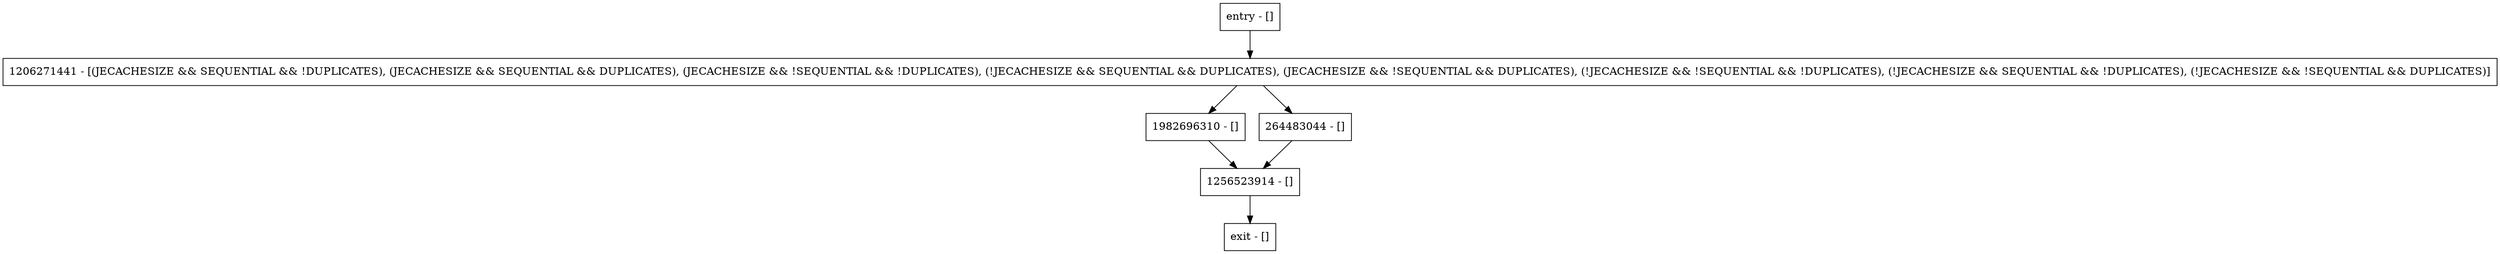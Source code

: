 digraph isClosed {
node [shape=record];
entry [label="entry - []"];
exit [label="exit - []"];
1982696310 [label="1982696310 - []"];
1206271441 [label="1206271441 - [(JECACHESIZE && SEQUENTIAL && !DUPLICATES), (JECACHESIZE && SEQUENTIAL && DUPLICATES), (JECACHESIZE && !SEQUENTIAL && !DUPLICATES), (!JECACHESIZE && SEQUENTIAL && DUPLICATES), (JECACHESIZE && !SEQUENTIAL && DUPLICATES), (!JECACHESIZE && !SEQUENTIAL && !DUPLICATES), (!JECACHESIZE && SEQUENTIAL && !DUPLICATES), (!JECACHESIZE && !SEQUENTIAL && DUPLICATES)]"];
264483044 [label="264483044 - []"];
1256523914 [label="1256523914 - []"];
entry;
exit;
entry -> 1206271441;
1982696310 -> 1256523914;
1206271441 -> 1982696310;
1206271441 -> 264483044;
264483044 -> 1256523914;
1256523914 -> exit;
}
